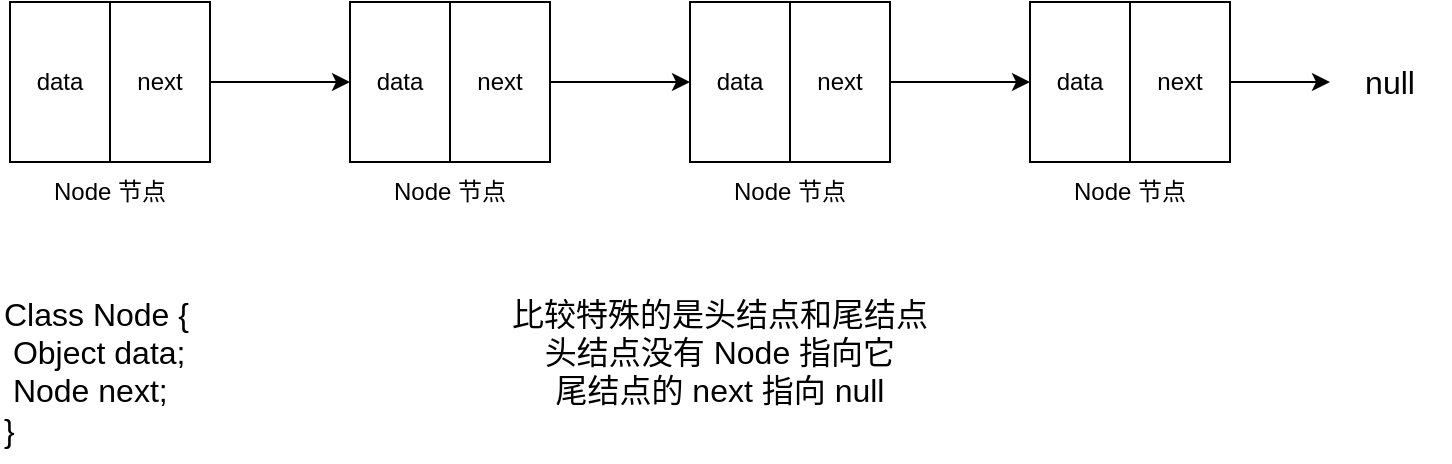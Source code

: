 <mxfile version="16.2.4" type="github" pages="2">
  <diagram id="ZPF3tHY2ULWxmhOBvN_I" name="链表定义">
    <mxGraphModel dx="920" dy="558" grid="1" gridSize="10" guides="1" tooltips="1" connect="1" arrows="1" fold="1" page="1" pageScale="1" pageWidth="827" pageHeight="1169" math="0" shadow="0">
      <root>
        <mxCell id="0" />
        <mxCell id="1" parent="0" />
        <mxCell id="LtlamNd-P_xT50A22_3L-1" value="data" style="rounded=0;whiteSpace=wrap;html=1;" vertex="1" parent="1">
          <mxGeometry x="140" y="100" width="50" height="80" as="geometry" />
        </mxCell>
        <mxCell id="LtlamNd-P_xT50A22_3L-13" style="edgeStyle=orthogonalEdgeStyle;rounded=0;orthogonalLoop=1;jettySize=auto;html=1;exitX=1;exitY=0.5;exitDx=0;exitDy=0;" edge="1" parent="1" source="LtlamNd-P_xT50A22_3L-2" target="LtlamNd-P_xT50A22_3L-4">
          <mxGeometry relative="1" as="geometry" />
        </mxCell>
        <mxCell id="LtlamNd-P_xT50A22_3L-2" value="next" style="rounded=0;whiteSpace=wrap;html=1;" vertex="1" parent="1">
          <mxGeometry x="190" y="100" width="50" height="80" as="geometry" />
        </mxCell>
        <mxCell id="LtlamNd-P_xT50A22_3L-3" value="Node 节点" style="text;html=1;strokeColor=none;fillColor=none;align=center;verticalAlign=middle;whiteSpace=wrap;rounded=0;" vertex="1" parent="1">
          <mxGeometry x="160" y="180" width="60" height="30" as="geometry" />
        </mxCell>
        <mxCell id="LtlamNd-P_xT50A22_3L-4" value="data" style="rounded=0;whiteSpace=wrap;html=1;" vertex="1" parent="1">
          <mxGeometry x="310" y="100" width="50" height="80" as="geometry" />
        </mxCell>
        <mxCell id="LtlamNd-P_xT50A22_3L-14" style="edgeStyle=orthogonalEdgeStyle;rounded=0;orthogonalLoop=1;jettySize=auto;html=1;exitX=1;exitY=0.5;exitDx=0;exitDy=0;" edge="1" parent="1" source="LtlamNd-P_xT50A22_3L-5" target="LtlamNd-P_xT50A22_3L-7">
          <mxGeometry relative="1" as="geometry" />
        </mxCell>
        <mxCell id="LtlamNd-P_xT50A22_3L-5" value="next" style="rounded=0;whiteSpace=wrap;html=1;" vertex="1" parent="1">
          <mxGeometry x="360" y="100" width="50" height="80" as="geometry" />
        </mxCell>
        <mxCell id="LtlamNd-P_xT50A22_3L-6" value="Node 节点" style="text;html=1;strokeColor=none;fillColor=none;align=center;verticalAlign=middle;whiteSpace=wrap;rounded=0;" vertex="1" parent="1">
          <mxGeometry x="330" y="180" width="60" height="30" as="geometry" />
        </mxCell>
        <mxCell id="LtlamNd-P_xT50A22_3L-7" value="data" style="rounded=0;whiteSpace=wrap;html=1;" vertex="1" parent="1">
          <mxGeometry x="480" y="100" width="50" height="80" as="geometry" />
        </mxCell>
        <mxCell id="LtlamNd-P_xT50A22_3L-15" style="edgeStyle=orthogonalEdgeStyle;rounded=0;orthogonalLoop=1;jettySize=auto;html=1;exitX=1;exitY=0.5;exitDx=0;exitDy=0;entryX=0;entryY=0.5;entryDx=0;entryDy=0;" edge="1" parent="1" source="LtlamNd-P_xT50A22_3L-8" target="LtlamNd-P_xT50A22_3L-10">
          <mxGeometry relative="1" as="geometry" />
        </mxCell>
        <mxCell id="LtlamNd-P_xT50A22_3L-8" value="next" style="rounded=0;whiteSpace=wrap;html=1;" vertex="1" parent="1">
          <mxGeometry x="530" y="100" width="50" height="80" as="geometry" />
        </mxCell>
        <mxCell id="LtlamNd-P_xT50A22_3L-9" value="Node 节点" style="text;html=1;strokeColor=none;fillColor=none;align=center;verticalAlign=middle;whiteSpace=wrap;rounded=0;" vertex="1" parent="1">
          <mxGeometry x="500" y="180" width="60" height="30" as="geometry" />
        </mxCell>
        <mxCell id="LtlamNd-P_xT50A22_3L-10" value="data" style="rounded=0;whiteSpace=wrap;html=1;" vertex="1" parent="1">
          <mxGeometry x="650" y="100" width="50" height="80" as="geometry" />
        </mxCell>
        <mxCell id="LtlamNd-P_xT50A22_3L-21" style="edgeStyle=orthogonalEdgeStyle;rounded=0;orthogonalLoop=1;jettySize=auto;html=1;exitX=1;exitY=0.5;exitDx=0;exitDy=0;entryX=0;entryY=0.5;entryDx=0;entryDy=0;fontSize=16;" edge="1" parent="1" source="LtlamNd-P_xT50A22_3L-11" target="LtlamNd-P_xT50A22_3L-20">
          <mxGeometry relative="1" as="geometry" />
        </mxCell>
        <mxCell id="LtlamNd-P_xT50A22_3L-11" value="next" style="rounded=0;whiteSpace=wrap;html=1;" vertex="1" parent="1">
          <mxGeometry x="700" y="100" width="50" height="80" as="geometry" />
        </mxCell>
        <mxCell id="LtlamNd-P_xT50A22_3L-12" value="Node 节点" style="text;html=1;strokeColor=none;fillColor=none;align=center;verticalAlign=middle;whiteSpace=wrap;rounded=0;" vertex="1" parent="1">
          <mxGeometry x="670" y="180" width="60" height="30" as="geometry" />
        </mxCell>
        <mxCell id="LtlamNd-P_xT50A22_3L-16" value="Class Node {&lt;br style=&quot;font-size: 16px&quot;&gt;&lt;span style=&quot;white-space: pre&quot;&gt;	&lt;/span&gt;Object data;&lt;br style=&quot;font-size: 16px&quot;&gt;&lt;span style=&quot;white-space: pre&quot;&gt;	&lt;/span&gt;Node next;&lt;br style=&quot;font-size: 16px&quot;&gt;}" style="text;html=1;strokeColor=none;fillColor=none;align=left;verticalAlign=top;whiteSpace=wrap;rounded=0;fontSize=16;" vertex="1" parent="1">
          <mxGeometry x="135" y="240" width="160" height="90" as="geometry" />
        </mxCell>
        <mxCell id="LtlamNd-P_xT50A22_3L-18" value="比较特殊的是头结点和尾结点&lt;br&gt;头结点没有 Node 指向它&lt;br&gt;尾结点的 next 指向 null" style="text;html=1;strokeColor=none;fillColor=none;align=center;verticalAlign=middle;whiteSpace=wrap;rounded=0;fontSize=16;" vertex="1" parent="1">
          <mxGeometry x="360" y="250" width="270" height="50" as="geometry" />
        </mxCell>
        <mxCell id="LtlamNd-P_xT50A22_3L-20" value="null" style="text;html=1;strokeColor=none;fillColor=none;align=center;verticalAlign=middle;whiteSpace=wrap;rounded=0;fontSize=16;" vertex="1" parent="1">
          <mxGeometry x="800" y="125" width="60" height="30" as="geometry" />
        </mxCell>
      </root>
    </mxGraphModel>
  </diagram>
  <diagram id="YTdXnl141B87J9x7TJnc" name="链表插入复杂度分析">
    <mxGraphModel dx="920" dy="558" grid="1" gridSize="10" guides="1" tooltips="1" connect="1" arrows="1" fold="1" page="1" pageScale="1" pageWidth="827" pageHeight="1169" math="0" shadow="0">
      <root>
        <mxCell id="vQUGAZSjaJIn8anPZJ_P-0" />
        <mxCell id="vQUGAZSjaJIn8anPZJ_P-1" parent="vQUGAZSjaJIn8anPZJ_P-0" />
        <mxCell id="0X1Kyb7hiLeyBsMUVXey-0" value="data" style="rounded=0;whiteSpace=wrap;html=1;" vertex="1" parent="vQUGAZSjaJIn8anPZJ_P-1">
          <mxGeometry x="53" y="140" width="50" height="80" as="geometry" />
        </mxCell>
        <mxCell id="0X1Kyb7hiLeyBsMUVXey-1" style="edgeStyle=orthogonalEdgeStyle;rounded=0;orthogonalLoop=1;jettySize=auto;html=1;exitX=1;exitY=0.5;exitDx=0;exitDy=0;" edge="1" parent="vQUGAZSjaJIn8anPZJ_P-1" source="0X1Kyb7hiLeyBsMUVXey-2" target="0X1Kyb7hiLeyBsMUVXey-4">
          <mxGeometry relative="1" as="geometry" />
        </mxCell>
        <mxCell id="0X1Kyb7hiLeyBsMUVXey-2" value="next" style="rounded=0;whiteSpace=wrap;html=1;" vertex="1" parent="vQUGAZSjaJIn8anPZJ_P-1">
          <mxGeometry x="103" y="140" width="50" height="80" as="geometry" />
        </mxCell>
        <mxCell id="0X1Kyb7hiLeyBsMUVXey-3" value="Node 节点" style="text;html=1;strokeColor=none;fillColor=none;align=center;verticalAlign=middle;whiteSpace=wrap;rounded=0;" vertex="1" parent="vQUGAZSjaJIn8anPZJ_P-1">
          <mxGeometry x="73" y="220" width="60" height="30" as="geometry" />
        </mxCell>
        <mxCell id="0X1Kyb7hiLeyBsMUVXey-4" value="data" style="rounded=0;whiteSpace=wrap;html=1;" vertex="1" parent="vQUGAZSjaJIn8anPZJ_P-1">
          <mxGeometry x="223" y="140" width="50" height="80" as="geometry" />
        </mxCell>
        <mxCell id="0X1Kyb7hiLeyBsMUVXey-5" style="edgeStyle=orthogonalEdgeStyle;rounded=0;orthogonalLoop=1;jettySize=auto;html=1;exitX=1;exitY=0.5;exitDx=0;exitDy=0;" edge="1" parent="vQUGAZSjaJIn8anPZJ_P-1" source="0X1Kyb7hiLeyBsMUVXey-6" target="0X1Kyb7hiLeyBsMUVXey-8">
          <mxGeometry relative="1" as="geometry" />
        </mxCell>
        <mxCell id="0X1Kyb7hiLeyBsMUVXey-6" value="next" style="rounded=0;whiteSpace=wrap;html=1;" vertex="1" parent="vQUGAZSjaJIn8anPZJ_P-1">
          <mxGeometry x="273" y="140" width="50" height="80" as="geometry" />
        </mxCell>
        <mxCell id="0X1Kyb7hiLeyBsMUVXey-7" value="Node 节点" style="text;html=1;strokeColor=none;fillColor=none;align=center;verticalAlign=middle;whiteSpace=wrap;rounded=0;" vertex="1" parent="vQUGAZSjaJIn8anPZJ_P-1">
          <mxGeometry x="243" y="220" width="60" height="30" as="geometry" />
        </mxCell>
        <mxCell id="0X1Kyb7hiLeyBsMUVXey-8" value="data" style="rounded=0;whiteSpace=wrap;html=1;" vertex="1" parent="vQUGAZSjaJIn8anPZJ_P-1">
          <mxGeometry x="393" y="140" width="50" height="80" as="geometry" />
        </mxCell>
        <mxCell id="0X1Kyb7hiLeyBsMUVXey-9" style="edgeStyle=orthogonalEdgeStyle;rounded=0;orthogonalLoop=1;jettySize=auto;html=1;exitX=1;exitY=0.5;exitDx=0;exitDy=0;entryX=0;entryY=0.5;entryDx=0;entryDy=0;" edge="1" parent="vQUGAZSjaJIn8anPZJ_P-1" source="0X1Kyb7hiLeyBsMUVXey-10" target="0X1Kyb7hiLeyBsMUVXey-12">
          <mxGeometry relative="1" as="geometry" />
        </mxCell>
        <mxCell id="0X1Kyb7hiLeyBsMUVXey-10" value="next" style="rounded=0;whiteSpace=wrap;html=1;" vertex="1" parent="vQUGAZSjaJIn8anPZJ_P-1">
          <mxGeometry x="443" y="140" width="50" height="80" as="geometry" />
        </mxCell>
        <mxCell id="0X1Kyb7hiLeyBsMUVXey-11" value="Node 节点" style="text;html=1;strokeColor=none;fillColor=none;align=center;verticalAlign=middle;whiteSpace=wrap;rounded=0;" vertex="1" parent="vQUGAZSjaJIn8anPZJ_P-1">
          <mxGeometry x="413" y="220" width="60" height="30" as="geometry" />
        </mxCell>
        <mxCell id="0X1Kyb7hiLeyBsMUVXey-12" value="data" style="rounded=0;whiteSpace=wrap;html=1;" vertex="1" parent="vQUGAZSjaJIn8anPZJ_P-1">
          <mxGeometry x="563" y="140" width="50" height="80" as="geometry" />
        </mxCell>
        <mxCell id="0X1Kyb7hiLeyBsMUVXey-13" style="edgeStyle=orthogonalEdgeStyle;rounded=0;orthogonalLoop=1;jettySize=auto;html=1;exitX=1;exitY=0.5;exitDx=0;exitDy=0;entryX=0;entryY=0.5;entryDx=0;entryDy=0;fontSize=16;" edge="1" parent="vQUGAZSjaJIn8anPZJ_P-1" source="0X1Kyb7hiLeyBsMUVXey-14" target="0X1Kyb7hiLeyBsMUVXey-16">
          <mxGeometry relative="1" as="geometry" />
        </mxCell>
        <mxCell id="0X1Kyb7hiLeyBsMUVXey-14" value="next" style="rounded=0;whiteSpace=wrap;html=1;" vertex="1" parent="vQUGAZSjaJIn8anPZJ_P-1">
          <mxGeometry x="613" y="140" width="50" height="80" as="geometry" />
        </mxCell>
        <mxCell id="0X1Kyb7hiLeyBsMUVXey-15" value="Node 节点" style="text;html=1;strokeColor=none;fillColor=none;align=center;verticalAlign=middle;whiteSpace=wrap;rounded=0;" vertex="1" parent="vQUGAZSjaJIn8anPZJ_P-1">
          <mxGeometry x="583" y="220" width="60" height="30" as="geometry" />
        </mxCell>
        <mxCell id="0X1Kyb7hiLeyBsMUVXey-16" value="null" style="text;html=1;strokeColor=none;fillColor=none;align=center;verticalAlign=middle;whiteSpace=wrap;rounded=0;fontSize=16;" vertex="1" parent="vQUGAZSjaJIn8anPZJ_P-1">
          <mxGeometry x="713" y="165" width="60" height="30" as="geometry" />
        </mxCell>
      </root>
    </mxGraphModel>
  </diagram>
</mxfile>
